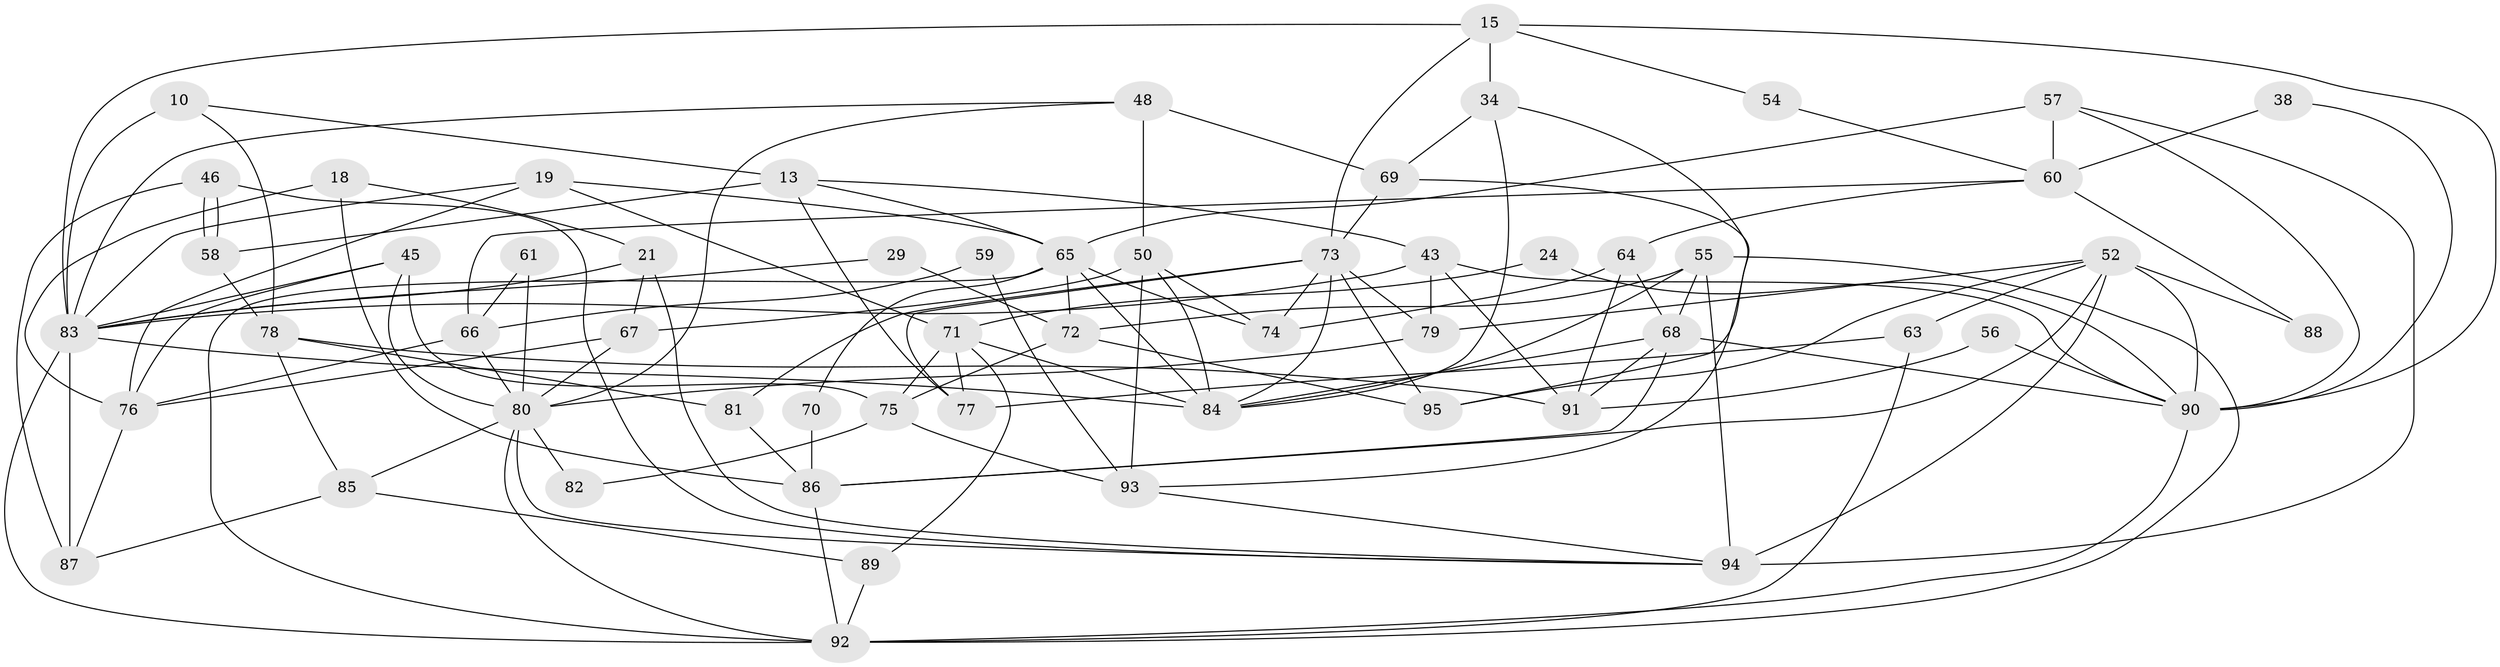 // original degree distribution, {3: 0.22105263157894736, 4: 0.28421052631578947, 5: 0.1368421052631579, 2: 0.17894736842105263, 7: 0.05263157894736842, 6: 0.11578947368421053, 9: 0.010526315789473684}
// Generated by graph-tools (version 1.1) at 2025/54/03/04/25 21:54:55]
// undirected, 57 vertices, 132 edges
graph export_dot {
graph [start="1"]
  node [color=gray90,style=filled];
  10;
  13;
  15 [super="+7"];
  18 [super="+1"];
  19 [super="+2"];
  21;
  24;
  29;
  34 [super="+3"];
  38;
  43;
  45;
  46;
  48 [super="+42"];
  50;
  52 [super="+30+36+49"];
  54;
  55 [super="+39"];
  56;
  57 [super="+41"];
  58;
  59;
  60;
  61;
  63;
  64 [super="+17"];
  65 [super="+8+53"];
  66;
  67;
  68 [super="+5+62"];
  69;
  70;
  71 [super="+51"];
  72;
  73 [super="+26"];
  74 [super="+6"];
  75 [super="+9"];
  76;
  77;
  78 [super="+44"];
  79;
  80 [super="+25+11"];
  81;
  82;
  83 [super="+32+40"];
  84;
  85;
  86;
  87;
  88;
  89;
  90 [super="+47"];
  91 [super="+28"];
  92 [super="+27+31"];
  93 [super="+20"];
  94 [super="+35"];
  95;
  10 -- 83 [weight=2];
  10 -- 13;
  10 -- 78;
  13 -- 43;
  13 -- 58;
  13 -- 77;
  13 -- 65;
  15 -- 90 [weight=2];
  15 -- 54;
  15 -- 34 [weight=2];
  15 -- 73;
  15 -- 83;
  18 -- 86;
  18 -- 76 [weight=2];
  18 -- 21;
  19 -- 76;
  19 -- 65;
  19 -- 83;
  19 -- 71;
  21 -- 67;
  21 -- 94;
  21 -- 83;
  24 -- 71;
  24 -- 90;
  29 -- 83;
  29 -- 72;
  34 -- 95;
  34 -- 84;
  34 -- 69 [weight=2];
  38 -- 60;
  38 -- 90;
  43 -- 91 [weight=2];
  43 -- 79;
  43 -- 90;
  43 -- 83;
  45 -- 75;
  45 -- 76;
  45 -- 80;
  45 -- 83;
  46 -- 58;
  46 -- 58;
  46 -- 87;
  46 -- 94;
  48 -- 50 [weight=2];
  48 -- 80;
  48 -- 69;
  48 -- 83;
  50 -- 67;
  50 -- 84;
  50 -- 74;
  50 -- 93;
  52 -- 90;
  52 -- 86;
  52 -- 63;
  52 -- 79;
  52 -- 88;
  52 -- 95;
  52 -- 94 [weight=2];
  54 -- 60;
  55 -- 84;
  55 -- 72 [weight=2];
  55 -- 92;
  55 -- 94 [weight=2];
  55 -- 68;
  56 -- 91;
  56 -- 90;
  57 -- 60 [weight=2];
  57 -- 65;
  57 -- 90;
  57 -- 94;
  58 -- 78;
  59 -- 93;
  59 -- 66;
  60 -- 64;
  60 -- 66;
  60 -- 88;
  61 -- 66;
  61 -- 80;
  63 -- 77;
  63 -- 92;
  64 -- 91;
  64 -- 68 [weight=2];
  64 -- 74;
  65 -- 72;
  65 -- 84 [weight=2];
  65 -- 70;
  65 -- 92;
  65 -- 74;
  66 -- 76;
  66 -- 80;
  67 -- 76;
  67 -- 80;
  68 -- 86;
  68 -- 84;
  68 -- 90 [weight=2];
  68 -- 91;
  69 -- 73 [weight=2];
  69 -- 93;
  70 -- 86;
  71 -- 77 [weight=2];
  71 -- 89;
  71 -- 84;
  71 -- 75;
  72 -- 75;
  72 -- 95;
  73 -- 74;
  73 -- 77;
  73 -- 79;
  73 -- 81;
  73 -- 84;
  73 -- 95;
  75 -- 82;
  75 -- 93;
  76 -- 87;
  78 -- 91 [weight=2];
  78 -- 81;
  78 -- 85;
  79 -- 80;
  80 -- 82;
  80 -- 85;
  80 -- 92;
  80 -- 94;
  81 -- 86;
  83 -- 87 [weight=2];
  83 -- 92;
  83 -- 84;
  85 -- 87;
  85 -- 89;
  86 -- 92;
  89 -- 92;
  90 -- 92;
  93 -- 94;
}
